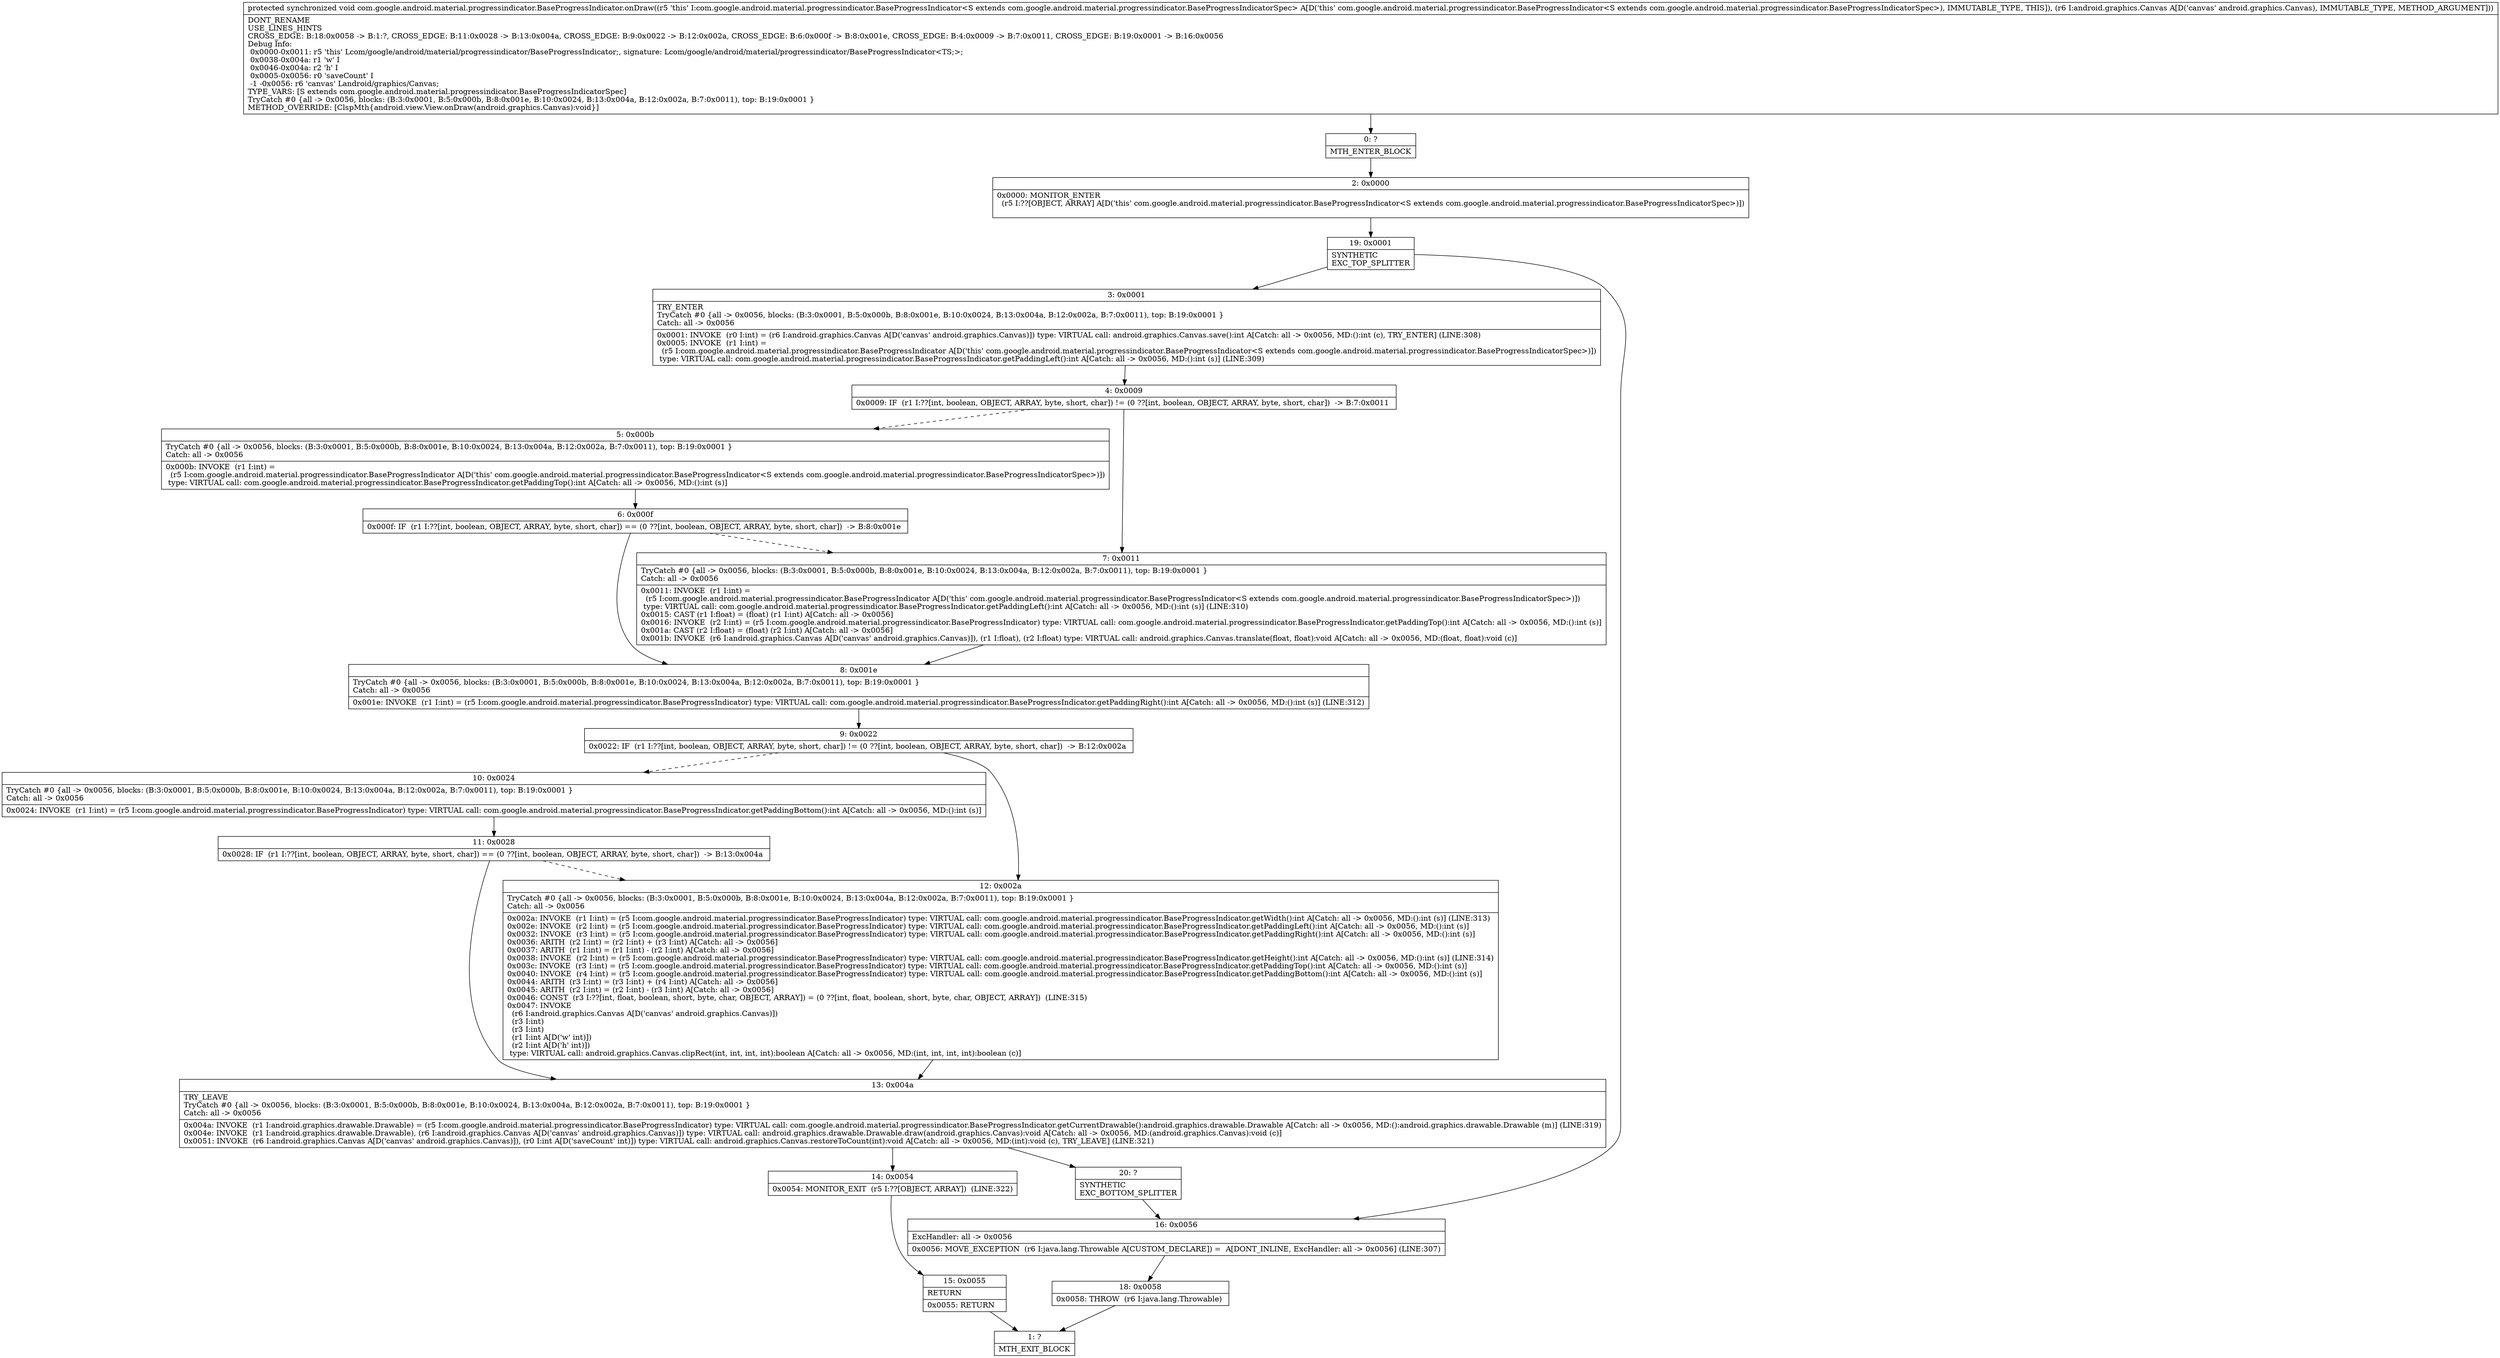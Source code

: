 digraph "CFG forcom.google.android.material.progressindicator.BaseProgressIndicator.onDraw(Landroid\/graphics\/Canvas;)V" {
Node_0 [shape=record,label="{0\:\ ?|MTH_ENTER_BLOCK\l}"];
Node_2 [shape=record,label="{2\:\ 0x0000|0x0000: MONITOR_ENTER  \l  (r5 I:??[OBJECT, ARRAY] A[D('this' com.google.android.material.progressindicator.BaseProgressIndicator\<S extends com.google.android.material.progressindicator.BaseProgressIndicatorSpec\>)])\l \l}"];
Node_19 [shape=record,label="{19\:\ 0x0001|SYNTHETIC\lEXC_TOP_SPLITTER\l}"];
Node_3 [shape=record,label="{3\:\ 0x0001|TRY_ENTER\lTryCatch #0 \{all \-\> 0x0056, blocks: (B:3:0x0001, B:5:0x000b, B:8:0x001e, B:10:0x0024, B:13:0x004a, B:12:0x002a, B:7:0x0011), top: B:19:0x0001 \}\lCatch: all \-\> 0x0056\l|0x0001: INVOKE  (r0 I:int) = (r6 I:android.graphics.Canvas A[D('canvas' android.graphics.Canvas)]) type: VIRTUAL call: android.graphics.Canvas.save():int A[Catch: all \-\> 0x0056, MD:():int (c), TRY_ENTER] (LINE:308)\l0x0005: INVOKE  (r1 I:int) = \l  (r5 I:com.google.android.material.progressindicator.BaseProgressIndicator A[D('this' com.google.android.material.progressindicator.BaseProgressIndicator\<S extends com.google.android.material.progressindicator.BaseProgressIndicatorSpec\>)])\l type: VIRTUAL call: com.google.android.material.progressindicator.BaseProgressIndicator.getPaddingLeft():int A[Catch: all \-\> 0x0056, MD:():int (s)] (LINE:309)\l}"];
Node_4 [shape=record,label="{4\:\ 0x0009|0x0009: IF  (r1 I:??[int, boolean, OBJECT, ARRAY, byte, short, char]) != (0 ??[int, boolean, OBJECT, ARRAY, byte, short, char])  \-\> B:7:0x0011 \l}"];
Node_5 [shape=record,label="{5\:\ 0x000b|TryCatch #0 \{all \-\> 0x0056, blocks: (B:3:0x0001, B:5:0x000b, B:8:0x001e, B:10:0x0024, B:13:0x004a, B:12:0x002a, B:7:0x0011), top: B:19:0x0001 \}\lCatch: all \-\> 0x0056\l|0x000b: INVOKE  (r1 I:int) = \l  (r5 I:com.google.android.material.progressindicator.BaseProgressIndicator A[D('this' com.google.android.material.progressindicator.BaseProgressIndicator\<S extends com.google.android.material.progressindicator.BaseProgressIndicatorSpec\>)])\l type: VIRTUAL call: com.google.android.material.progressindicator.BaseProgressIndicator.getPaddingTop():int A[Catch: all \-\> 0x0056, MD:():int (s)]\l}"];
Node_6 [shape=record,label="{6\:\ 0x000f|0x000f: IF  (r1 I:??[int, boolean, OBJECT, ARRAY, byte, short, char]) == (0 ??[int, boolean, OBJECT, ARRAY, byte, short, char])  \-\> B:8:0x001e \l}"];
Node_8 [shape=record,label="{8\:\ 0x001e|TryCatch #0 \{all \-\> 0x0056, blocks: (B:3:0x0001, B:5:0x000b, B:8:0x001e, B:10:0x0024, B:13:0x004a, B:12:0x002a, B:7:0x0011), top: B:19:0x0001 \}\lCatch: all \-\> 0x0056\l|0x001e: INVOKE  (r1 I:int) = (r5 I:com.google.android.material.progressindicator.BaseProgressIndicator) type: VIRTUAL call: com.google.android.material.progressindicator.BaseProgressIndicator.getPaddingRight():int A[Catch: all \-\> 0x0056, MD:():int (s)] (LINE:312)\l}"];
Node_9 [shape=record,label="{9\:\ 0x0022|0x0022: IF  (r1 I:??[int, boolean, OBJECT, ARRAY, byte, short, char]) != (0 ??[int, boolean, OBJECT, ARRAY, byte, short, char])  \-\> B:12:0x002a \l}"];
Node_10 [shape=record,label="{10\:\ 0x0024|TryCatch #0 \{all \-\> 0x0056, blocks: (B:3:0x0001, B:5:0x000b, B:8:0x001e, B:10:0x0024, B:13:0x004a, B:12:0x002a, B:7:0x0011), top: B:19:0x0001 \}\lCatch: all \-\> 0x0056\l|0x0024: INVOKE  (r1 I:int) = (r5 I:com.google.android.material.progressindicator.BaseProgressIndicator) type: VIRTUAL call: com.google.android.material.progressindicator.BaseProgressIndicator.getPaddingBottom():int A[Catch: all \-\> 0x0056, MD:():int (s)]\l}"];
Node_11 [shape=record,label="{11\:\ 0x0028|0x0028: IF  (r1 I:??[int, boolean, OBJECT, ARRAY, byte, short, char]) == (0 ??[int, boolean, OBJECT, ARRAY, byte, short, char])  \-\> B:13:0x004a \l}"];
Node_13 [shape=record,label="{13\:\ 0x004a|TRY_LEAVE\lTryCatch #0 \{all \-\> 0x0056, blocks: (B:3:0x0001, B:5:0x000b, B:8:0x001e, B:10:0x0024, B:13:0x004a, B:12:0x002a, B:7:0x0011), top: B:19:0x0001 \}\lCatch: all \-\> 0x0056\l|0x004a: INVOKE  (r1 I:android.graphics.drawable.Drawable) = (r5 I:com.google.android.material.progressindicator.BaseProgressIndicator) type: VIRTUAL call: com.google.android.material.progressindicator.BaseProgressIndicator.getCurrentDrawable():android.graphics.drawable.Drawable A[Catch: all \-\> 0x0056, MD:():android.graphics.drawable.Drawable (m)] (LINE:319)\l0x004e: INVOKE  (r1 I:android.graphics.drawable.Drawable), (r6 I:android.graphics.Canvas A[D('canvas' android.graphics.Canvas)]) type: VIRTUAL call: android.graphics.drawable.Drawable.draw(android.graphics.Canvas):void A[Catch: all \-\> 0x0056, MD:(android.graphics.Canvas):void (c)]\l0x0051: INVOKE  (r6 I:android.graphics.Canvas A[D('canvas' android.graphics.Canvas)]), (r0 I:int A[D('saveCount' int)]) type: VIRTUAL call: android.graphics.Canvas.restoreToCount(int):void A[Catch: all \-\> 0x0056, MD:(int):void (c), TRY_LEAVE] (LINE:321)\l}"];
Node_14 [shape=record,label="{14\:\ 0x0054|0x0054: MONITOR_EXIT  (r5 I:??[OBJECT, ARRAY])  (LINE:322)\l}"];
Node_15 [shape=record,label="{15\:\ 0x0055|RETURN\l|0x0055: RETURN   \l}"];
Node_1 [shape=record,label="{1\:\ ?|MTH_EXIT_BLOCK\l}"];
Node_20 [shape=record,label="{20\:\ ?|SYNTHETIC\lEXC_BOTTOM_SPLITTER\l}"];
Node_12 [shape=record,label="{12\:\ 0x002a|TryCatch #0 \{all \-\> 0x0056, blocks: (B:3:0x0001, B:5:0x000b, B:8:0x001e, B:10:0x0024, B:13:0x004a, B:12:0x002a, B:7:0x0011), top: B:19:0x0001 \}\lCatch: all \-\> 0x0056\l|0x002a: INVOKE  (r1 I:int) = (r5 I:com.google.android.material.progressindicator.BaseProgressIndicator) type: VIRTUAL call: com.google.android.material.progressindicator.BaseProgressIndicator.getWidth():int A[Catch: all \-\> 0x0056, MD:():int (s)] (LINE:313)\l0x002e: INVOKE  (r2 I:int) = (r5 I:com.google.android.material.progressindicator.BaseProgressIndicator) type: VIRTUAL call: com.google.android.material.progressindicator.BaseProgressIndicator.getPaddingLeft():int A[Catch: all \-\> 0x0056, MD:():int (s)]\l0x0032: INVOKE  (r3 I:int) = (r5 I:com.google.android.material.progressindicator.BaseProgressIndicator) type: VIRTUAL call: com.google.android.material.progressindicator.BaseProgressIndicator.getPaddingRight():int A[Catch: all \-\> 0x0056, MD:():int (s)]\l0x0036: ARITH  (r2 I:int) = (r2 I:int) + (r3 I:int) A[Catch: all \-\> 0x0056]\l0x0037: ARITH  (r1 I:int) = (r1 I:int) \- (r2 I:int) A[Catch: all \-\> 0x0056]\l0x0038: INVOKE  (r2 I:int) = (r5 I:com.google.android.material.progressindicator.BaseProgressIndicator) type: VIRTUAL call: com.google.android.material.progressindicator.BaseProgressIndicator.getHeight():int A[Catch: all \-\> 0x0056, MD:():int (s)] (LINE:314)\l0x003c: INVOKE  (r3 I:int) = (r5 I:com.google.android.material.progressindicator.BaseProgressIndicator) type: VIRTUAL call: com.google.android.material.progressindicator.BaseProgressIndicator.getPaddingTop():int A[Catch: all \-\> 0x0056, MD:():int (s)]\l0x0040: INVOKE  (r4 I:int) = (r5 I:com.google.android.material.progressindicator.BaseProgressIndicator) type: VIRTUAL call: com.google.android.material.progressindicator.BaseProgressIndicator.getPaddingBottom():int A[Catch: all \-\> 0x0056, MD:():int (s)]\l0x0044: ARITH  (r3 I:int) = (r3 I:int) + (r4 I:int) A[Catch: all \-\> 0x0056]\l0x0045: ARITH  (r2 I:int) = (r2 I:int) \- (r3 I:int) A[Catch: all \-\> 0x0056]\l0x0046: CONST  (r3 I:??[int, float, boolean, short, byte, char, OBJECT, ARRAY]) = (0 ??[int, float, boolean, short, byte, char, OBJECT, ARRAY])  (LINE:315)\l0x0047: INVOKE  \l  (r6 I:android.graphics.Canvas A[D('canvas' android.graphics.Canvas)])\l  (r3 I:int)\l  (r3 I:int)\l  (r1 I:int A[D('w' int)])\l  (r2 I:int A[D('h' int)])\l type: VIRTUAL call: android.graphics.Canvas.clipRect(int, int, int, int):boolean A[Catch: all \-\> 0x0056, MD:(int, int, int, int):boolean (c)]\l}"];
Node_7 [shape=record,label="{7\:\ 0x0011|TryCatch #0 \{all \-\> 0x0056, blocks: (B:3:0x0001, B:5:0x000b, B:8:0x001e, B:10:0x0024, B:13:0x004a, B:12:0x002a, B:7:0x0011), top: B:19:0x0001 \}\lCatch: all \-\> 0x0056\l|0x0011: INVOKE  (r1 I:int) = \l  (r5 I:com.google.android.material.progressindicator.BaseProgressIndicator A[D('this' com.google.android.material.progressindicator.BaseProgressIndicator\<S extends com.google.android.material.progressindicator.BaseProgressIndicatorSpec\>)])\l type: VIRTUAL call: com.google.android.material.progressindicator.BaseProgressIndicator.getPaddingLeft():int A[Catch: all \-\> 0x0056, MD:():int (s)] (LINE:310)\l0x0015: CAST (r1 I:float) = (float) (r1 I:int) A[Catch: all \-\> 0x0056]\l0x0016: INVOKE  (r2 I:int) = (r5 I:com.google.android.material.progressindicator.BaseProgressIndicator) type: VIRTUAL call: com.google.android.material.progressindicator.BaseProgressIndicator.getPaddingTop():int A[Catch: all \-\> 0x0056, MD:():int (s)]\l0x001a: CAST (r2 I:float) = (float) (r2 I:int) A[Catch: all \-\> 0x0056]\l0x001b: INVOKE  (r6 I:android.graphics.Canvas A[D('canvas' android.graphics.Canvas)]), (r1 I:float), (r2 I:float) type: VIRTUAL call: android.graphics.Canvas.translate(float, float):void A[Catch: all \-\> 0x0056, MD:(float, float):void (c)]\l}"];
Node_16 [shape=record,label="{16\:\ 0x0056|ExcHandler: all \-\> 0x0056\l|0x0056: MOVE_EXCEPTION  (r6 I:java.lang.Throwable A[CUSTOM_DECLARE]) =  A[DONT_INLINE, ExcHandler: all \-\> 0x0056] (LINE:307)\l}"];
Node_18 [shape=record,label="{18\:\ 0x0058|0x0058: THROW  (r6 I:java.lang.Throwable) \l}"];
MethodNode[shape=record,label="{protected synchronized void com.google.android.material.progressindicator.BaseProgressIndicator.onDraw((r5 'this' I:com.google.android.material.progressindicator.BaseProgressIndicator\<S extends com.google.android.material.progressindicator.BaseProgressIndicatorSpec\> A[D('this' com.google.android.material.progressindicator.BaseProgressIndicator\<S extends com.google.android.material.progressindicator.BaseProgressIndicatorSpec\>), IMMUTABLE_TYPE, THIS]), (r6 I:android.graphics.Canvas A[D('canvas' android.graphics.Canvas), IMMUTABLE_TYPE, METHOD_ARGUMENT]))  | DONT_RENAME\lUSE_LINES_HINTS\lCROSS_EDGE: B:18:0x0058 \-\> B:1:?, CROSS_EDGE: B:11:0x0028 \-\> B:13:0x004a, CROSS_EDGE: B:9:0x0022 \-\> B:12:0x002a, CROSS_EDGE: B:6:0x000f \-\> B:8:0x001e, CROSS_EDGE: B:4:0x0009 \-\> B:7:0x0011, CROSS_EDGE: B:19:0x0001 \-\> B:16:0x0056\lDebug Info:\l  0x0000\-0x0011: r5 'this' Lcom\/google\/android\/material\/progressindicator\/BaseProgressIndicator;, signature: Lcom\/google\/android\/material\/progressindicator\/BaseProgressIndicator\<TS;\>;\l  0x0038\-0x004a: r1 'w' I\l  0x0046\-0x004a: r2 'h' I\l  0x0005\-0x0056: r0 'saveCount' I\l  \-1 \-0x0056: r6 'canvas' Landroid\/graphics\/Canvas;\lTYPE_VARS: [S extends com.google.android.material.progressindicator.BaseProgressIndicatorSpec]\lTryCatch #0 \{all \-\> 0x0056, blocks: (B:3:0x0001, B:5:0x000b, B:8:0x001e, B:10:0x0024, B:13:0x004a, B:12:0x002a, B:7:0x0011), top: B:19:0x0001 \}\lMETHOD_OVERRIDE: [ClspMth\{android.view.View.onDraw(android.graphics.Canvas):void\}]\l}"];
MethodNode -> Node_0;Node_0 -> Node_2;
Node_2 -> Node_19;
Node_19 -> Node_3;
Node_19 -> Node_16;
Node_3 -> Node_4;
Node_4 -> Node_5[style=dashed];
Node_4 -> Node_7;
Node_5 -> Node_6;
Node_6 -> Node_7[style=dashed];
Node_6 -> Node_8;
Node_8 -> Node_9;
Node_9 -> Node_10[style=dashed];
Node_9 -> Node_12;
Node_10 -> Node_11;
Node_11 -> Node_12[style=dashed];
Node_11 -> Node_13;
Node_13 -> Node_14;
Node_13 -> Node_20;
Node_14 -> Node_15;
Node_15 -> Node_1;
Node_20 -> Node_16;
Node_12 -> Node_13;
Node_7 -> Node_8;
Node_16 -> Node_18;
Node_18 -> Node_1;
}

